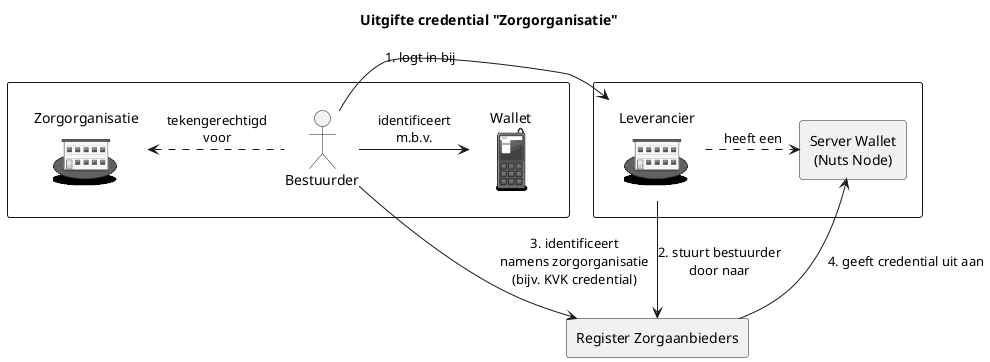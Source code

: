 @startuml
!include <osa/mobile/pda/pda>
!include <osa/site_branch/site_branch>
skinparam {
    DefaultTextAlignment center
}

title Uitgifte credential "Zorgorganisatie"

rectangle {
    actor Bestuurder
    label Wallet as "Wallet\n<$pda{scale=0.5}>"
    label Zorgorganisatie as "Zorgorganisatie\n<$site_branch{scale=0.5}>"
}

rectangle {
    label Leverancier as "Leverancier\n<$site_branch{scale=0.5}>"
    rectangle NutsNode as "Server Wallet\n(Nuts Node)"
}

rectangle "Register Zorgaanbieders" as Stelselbeheerder


Bestuurder -> Leverancier : 1. logt in bij
Leverancier -down-> Stelselbeheerder : 2. stuurt bestuurder\ndoor naar
Bestuurder -down-> Stelselbeheerder : 3. identificeert\nnamens zorgorganisatie\n(bijv. KVK credential)
Bestuurder -.left-> Zorgorganisatie : tekengerechtigd\nvoor
Stelselbeheerder -> NutsNode : 4. geeft credential uit aan
Leverancier -.right-> NutsNode : heeft een
Bestuurder -> Wallet : identificeert\nm.b.v.

@enduml